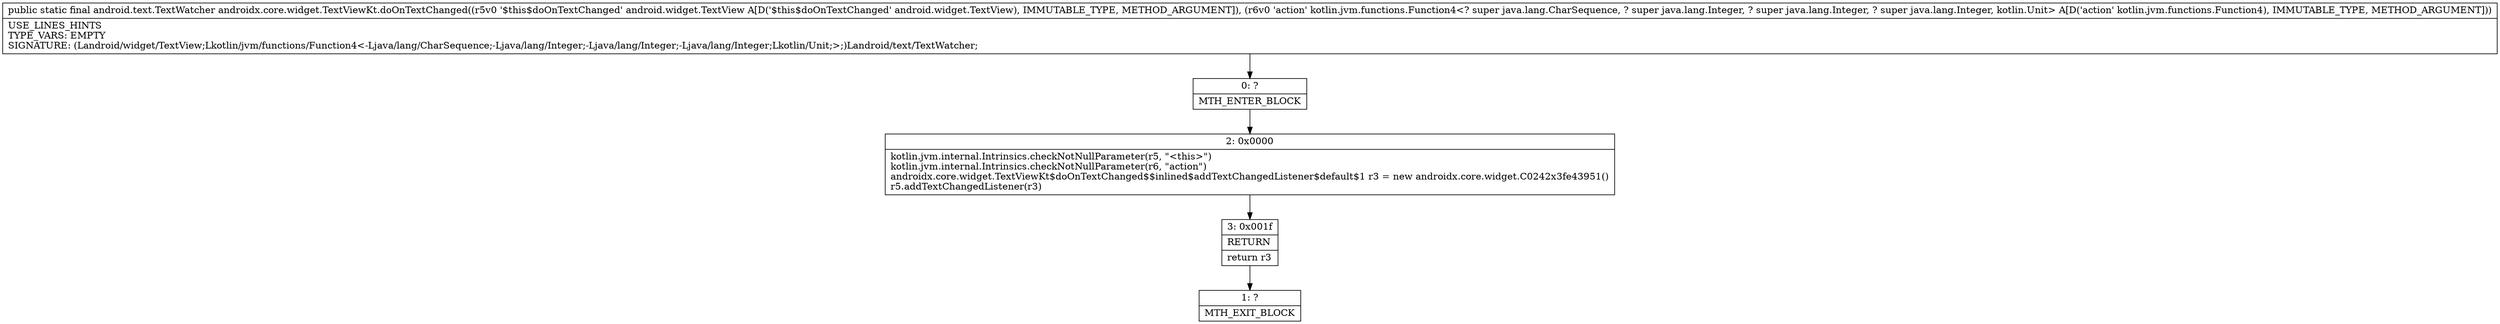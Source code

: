 digraph "CFG forandroidx.core.widget.TextViewKt.doOnTextChanged(Landroid\/widget\/TextView;Lkotlin\/jvm\/functions\/Function4;)Landroid\/text\/TextWatcher;" {
Node_0 [shape=record,label="{0\:\ ?|MTH_ENTER_BLOCK\l}"];
Node_2 [shape=record,label="{2\:\ 0x0000|kotlin.jvm.internal.Intrinsics.checkNotNullParameter(r5, \"\<this\>\")\lkotlin.jvm.internal.Intrinsics.checkNotNullParameter(r6, \"action\")\landroidx.core.widget.TextViewKt$doOnTextChanged$$inlined$addTextChangedListener$default$1 r3 = new androidx.core.widget.C0242x3fe43951()\lr5.addTextChangedListener(r3)\l}"];
Node_3 [shape=record,label="{3\:\ 0x001f|RETURN\l|return r3\l}"];
Node_1 [shape=record,label="{1\:\ ?|MTH_EXIT_BLOCK\l}"];
MethodNode[shape=record,label="{public static final android.text.TextWatcher androidx.core.widget.TextViewKt.doOnTextChanged((r5v0 '$this$doOnTextChanged' android.widget.TextView A[D('$this$doOnTextChanged' android.widget.TextView), IMMUTABLE_TYPE, METHOD_ARGUMENT]), (r6v0 'action' kotlin.jvm.functions.Function4\<? super java.lang.CharSequence, ? super java.lang.Integer, ? super java.lang.Integer, ? super java.lang.Integer, kotlin.Unit\> A[D('action' kotlin.jvm.functions.Function4), IMMUTABLE_TYPE, METHOD_ARGUMENT]))  | USE_LINES_HINTS\lTYPE_VARS: EMPTY\lSIGNATURE: (Landroid\/widget\/TextView;Lkotlin\/jvm\/functions\/Function4\<\-Ljava\/lang\/CharSequence;\-Ljava\/lang\/Integer;\-Ljava\/lang\/Integer;\-Ljava\/lang\/Integer;Lkotlin\/Unit;\>;)Landroid\/text\/TextWatcher;\l}"];
MethodNode -> Node_0;Node_0 -> Node_2;
Node_2 -> Node_3;
Node_3 -> Node_1;
}

